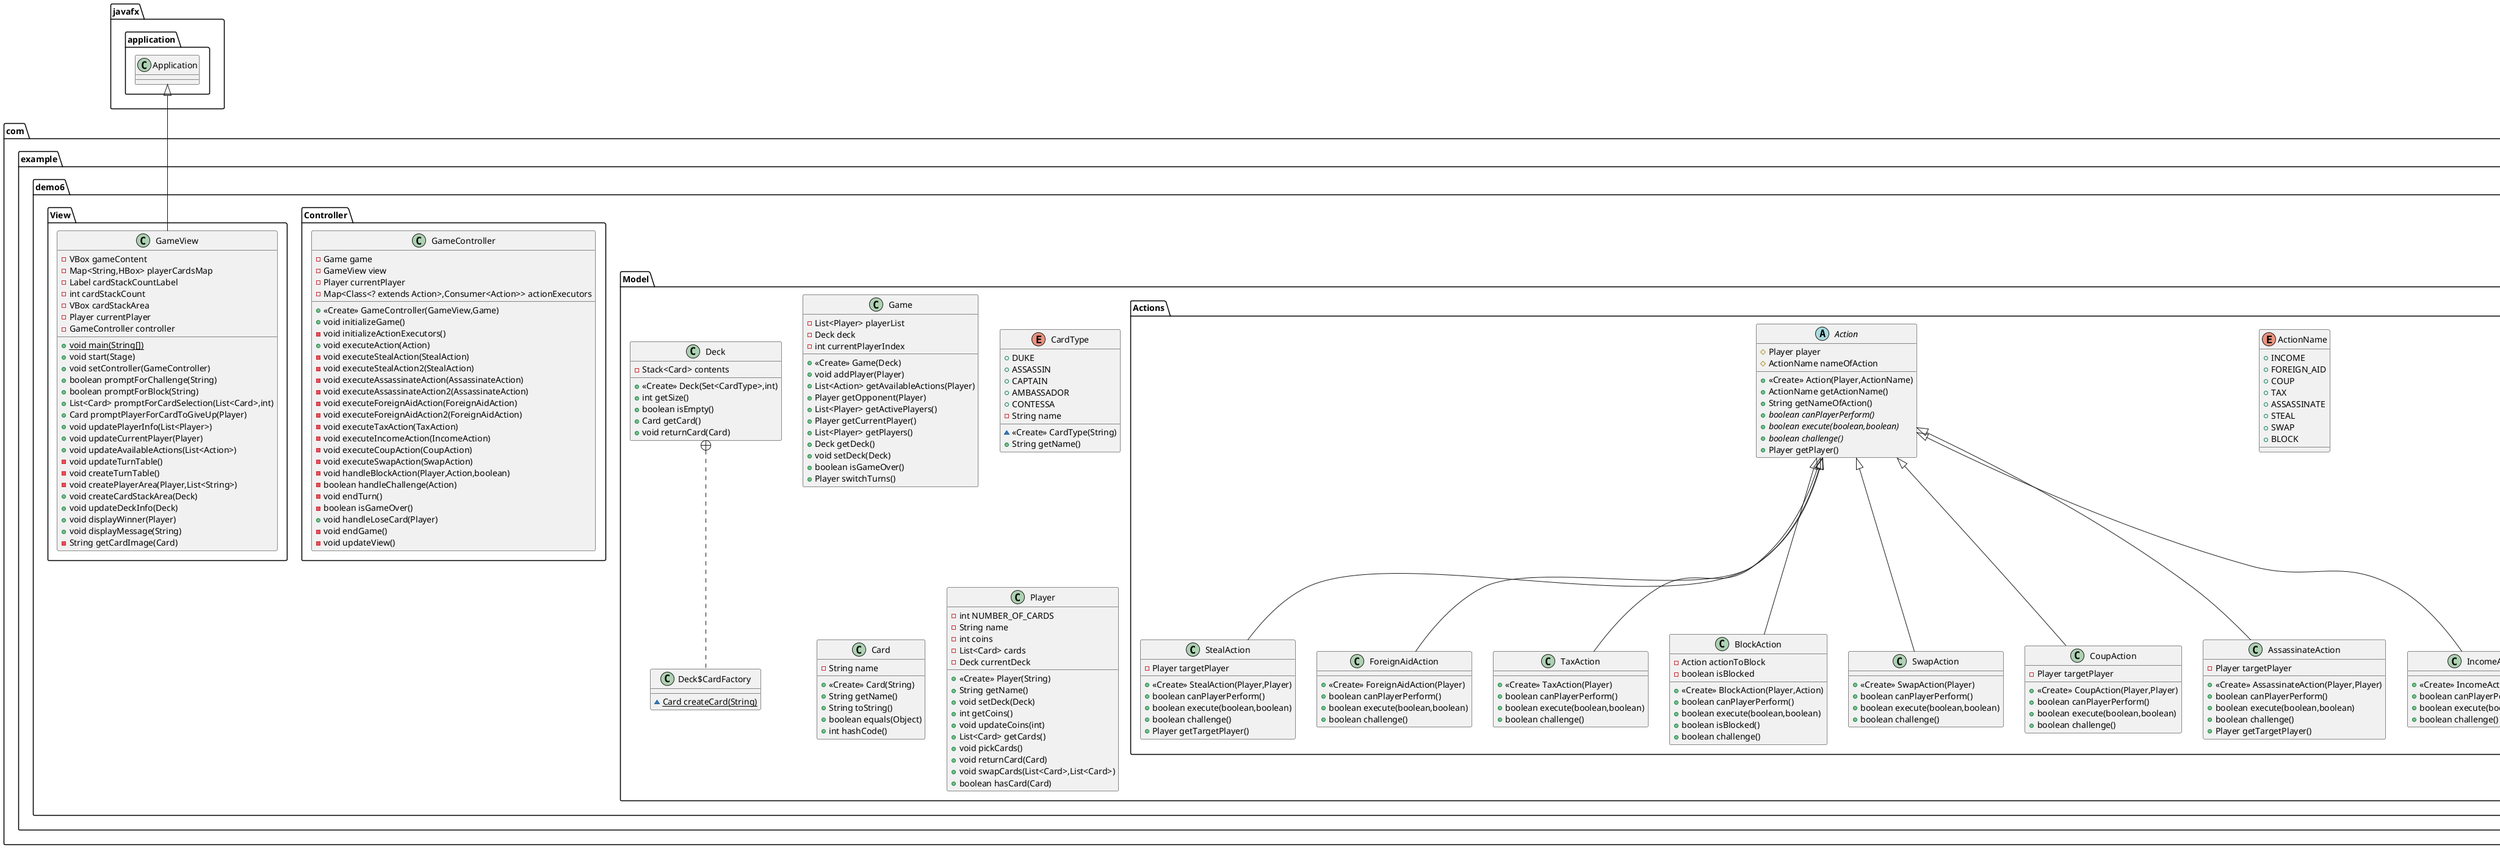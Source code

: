 @startuml
class com.example.demo6.AI.MCTS {
}
enum com.example.demo6.Model.Actions.ActionName {
+  INCOME
+  FOREIGN_AID
+  COUP
+  TAX
+  ASSASSINATE
+  STEAL
+  SWAP
+  BLOCK
}

class com.example.demo6.Controller.GameController {
- Game game
- GameView view
- Player currentPlayer
- Map<Class<? extends Action>,Consumer<Action>> actionExecutors
+ <<Create>> GameController(GameView,Game)
+ void initializeGame()
- void initializeActionExecutors()
+ void executeAction(Action)
- void executeStealAction(StealAction)
- void executeStealAction2(StealAction)
- void executeAssassinateAction(AssassinateAction)
- void executeAssassinateAction2(AssassinateAction)
- void executeForeignAidAction(ForeignAidAction)
- void executeForeignAidAction2(ForeignAidAction)
- void executeTaxAction(TaxAction)
- void executeIncomeAction(IncomeAction)
- void executeCoupAction(CoupAction)
- void executeSwapAction(SwapAction)
- void handleBlockAction(Player,Action,boolean)
- boolean handleChallenge(Action)
- void endTurn()
- boolean isGameOver()
+ void handleLoseCard(Player)
- void endGame()
- void updateView()
}


class com.example.demo6.Model.Actions.StealAction {
- Player targetPlayer
+ <<Create>> StealAction(Player,Player)
+ boolean canPlayerPerform()
+ boolean execute(boolean,boolean)
+ boolean challenge()
+ Player getTargetPlayer()
}


class com.example.demo6.Model.Game {
- List<Player> playerList
- Deck deck
- int currentPlayerIndex
+ <<Create>> Game(Deck)
+ void addPlayer(Player)
+ List<Action> getAvailableActions(Player)
+ Player getOpponent(Player)
+ List<Player> getActivePlayers()
+ Player getCurrentPlayer()
+ List<Player> getPlayers()
+ Deck getDeck()
+ void setDeck(Deck)
+ boolean isGameOver()
+ Player switchTurns()
}


class com.example.demo6.Model.Deck {
- Stack<Card> contents
+ <<Create>> Deck(Set<CardType>,int)
+ int getSize()
+ boolean isEmpty()
+ Card getCard()
+ void returnCard(Card)
}


enum com.example.demo6.Model.CardType {
+  DUKE
+  ASSASSIN
+  CAPTAIN
+  AMBASSADOR
+  CONTESSA
- String name
~ <<Create>> CardType(String)
+ String getName()
}


class com.example.demo6.Model.Deck$CardFactory {
~ {static} Card createCard(String)
}

class com.example.demo6.Model.Card {
- String name
+ <<Create>> Card(String)
+ String getName()
+ String toString()
+ boolean equals(Object)
+ int hashCode()
}


class com.example.demo6.Model.Actions.ForeignAidAction {
+ <<Create>> ForeignAidAction(Player)
+ boolean canPlayerPerform()
+ boolean execute(boolean,boolean)
+ boolean challenge()
}

class com.example.demo6.Model.Actions.TaxAction {
+ <<Create>> TaxAction(Player)
+ boolean canPlayerPerform()
+ boolean execute(boolean,boolean)
+ boolean challenge()
}

class com.example.demo6.View.GameView {
- VBox gameContent
- Map<String,HBox> playerCardsMap
- Label cardStackCountLabel
- int cardStackCount
- VBox cardStackArea
- Player currentPlayer
- GameController controller
+ {static} void main(String[])
+ void start(Stage)
+ void setController(GameController)
+ boolean promptForChallenge(String)
+ boolean promptForBlock(String)
+ List<Card> promptForCardSelection(List<Card>,int)
+ Card promptPlayerForCardToGiveUp(Player)
+ void updatePlayerInfo(List<Player>)
+ void updateCurrentPlayer(Player)
+ void updateAvailableActions(List<Action>)
- void updateTurnTable()
- void createTurnTable()
- void createPlayerArea(Player,List<String>)
+ void createCardStackArea(Deck)
+ void updateDeckInfo(Deck)
+ void displayWinner(Player)
+ void displayMessage(String)
- String getCardImage(Card)
}


class com.example.demo6.Model.Actions.BlockAction {
- Action actionToBlock
- boolean isBlocked
+ <<Create>> BlockAction(Player,Action)
+ boolean canPlayerPerform()
+ boolean execute(boolean,boolean)
+ boolean isBlocked()
+ boolean challenge()
}


class com.example.demo6.Model.Actions.SwapAction {
+ <<Create>> SwapAction(Player)
+ boolean canPlayerPerform()
+ boolean execute(boolean,boolean)
+ boolean challenge()
}

class com.example.demo6.Model.Actions.CoupAction {
- Player targetPlayer
+ <<Create>> CoupAction(Player,Player)
+ boolean canPlayerPerform()
+ boolean execute(boolean,boolean)
+ boolean challenge()
}


class com.example.demo6.Model.Actions.AssassinateAction {
- Player targetPlayer
+ <<Create>> AssassinateAction(Player,Player)
+ boolean canPlayerPerform()
+ boolean execute(boolean,boolean)
+ boolean challenge()
+ Player getTargetPlayer()
}


class com.example.demo6.Model.Player {
- int NUMBER_OF_CARDS
- String name
- int coins
- List<Card> cards
- Deck currentDeck
+ <<Create>> Player(String)
+ String getName()
+ void setDeck(Deck)
+ int getCoins()
+ void updateCoins(int)
+ List<Card> getCards()
+ void pickCards()
+ void returnCard(Card)
+ void swapCards(List<Card>,List<Card>)
+ boolean hasCard(Card)
}


class com.example.demo6.Model.Actions.IncomeAction {
+ <<Create>> IncomeAction(Player)
+ boolean canPlayerPerform()
+ boolean execute(boolean,boolean)
+ boolean challenge()
}

abstract class com.example.demo6.Model.Actions.Action {
# Player player
# ActionName nameOfAction
+ <<Create>> Action(Player,ActionName)
+ ActionName getActionName()
+ String getNameOfAction()
+ {abstract}boolean canPlayerPerform()
+ {abstract}boolean execute(boolean,boolean)
+ {abstract}boolean challenge()
+ Player getPlayer()
}




com.example.demo6.Model.Actions.Action <|-- com.example.demo6.Model.Actions.StealAction
com.example.demo6.Model.Deck +.. com.example.demo6.Model.Deck$CardFactory
com.example.demo6.Model.Actions.Action <|-- com.example.demo6.Model.Actions.ForeignAidAction
com.example.demo6.Model.Actions.Action <|-- com.example.demo6.Model.Actions.TaxAction
javafx.application.Application <|-- com.example.demo6.View.GameView
com.example.demo6.Model.Actions.Action <|-- com.example.demo6.Model.Actions.BlockAction
com.example.demo6.Model.Actions.Action <|-- com.example.demo6.Model.Actions.SwapAction
com.example.demo6.Model.Actions.Action <|-- com.example.demo6.Model.Actions.CoupAction
com.example.demo6.Model.Actions.Action <|-- com.example.demo6.Model.Actions.AssassinateAction
com.example.demo6.Model.Actions.Action <|-- com.example.demo6.Model.Actions.IncomeAction
@enduml